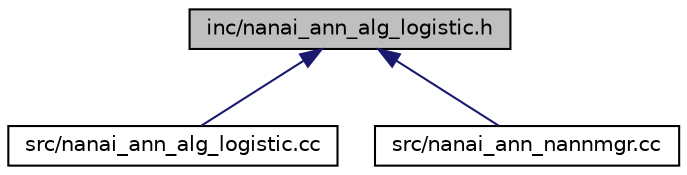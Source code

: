 digraph "inc/nanai_ann_alg_logistic.h"
{
  edge [fontname="Helvetica",fontsize="10",labelfontname="Helvetica",labelfontsize="10"];
  node [fontname="Helvetica",fontsize="10",shape=record];
  Node1 [label="inc/nanai_ann_alg_logistic.h",height=0.2,width=0.4,color="black", fillcolor="grey75", style="filled", fontcolor="black"];
  Node1 -> Node2 [dir="back",color="midnightblue",fontsize="10",style="solid"];
  Node2 [label="src/nanai_ann_alg_logistic.cc",height=0.2,width=0.4,color="black", fillcolor="white", style="filled",URL="$nanai__ann__alg__logistic_8cc.html"];
  Node1 -> Node3 [dir="back",color="midnightblue",fontsize="10",style="solid"];
  Node3 [label="src/nanai_ann_nannmgr.cc",height=0.2,width=0.4,color="black", fillcolor="white", style="filled",URL="$nanai__ann__nannmgr_8cc.html"];
}
